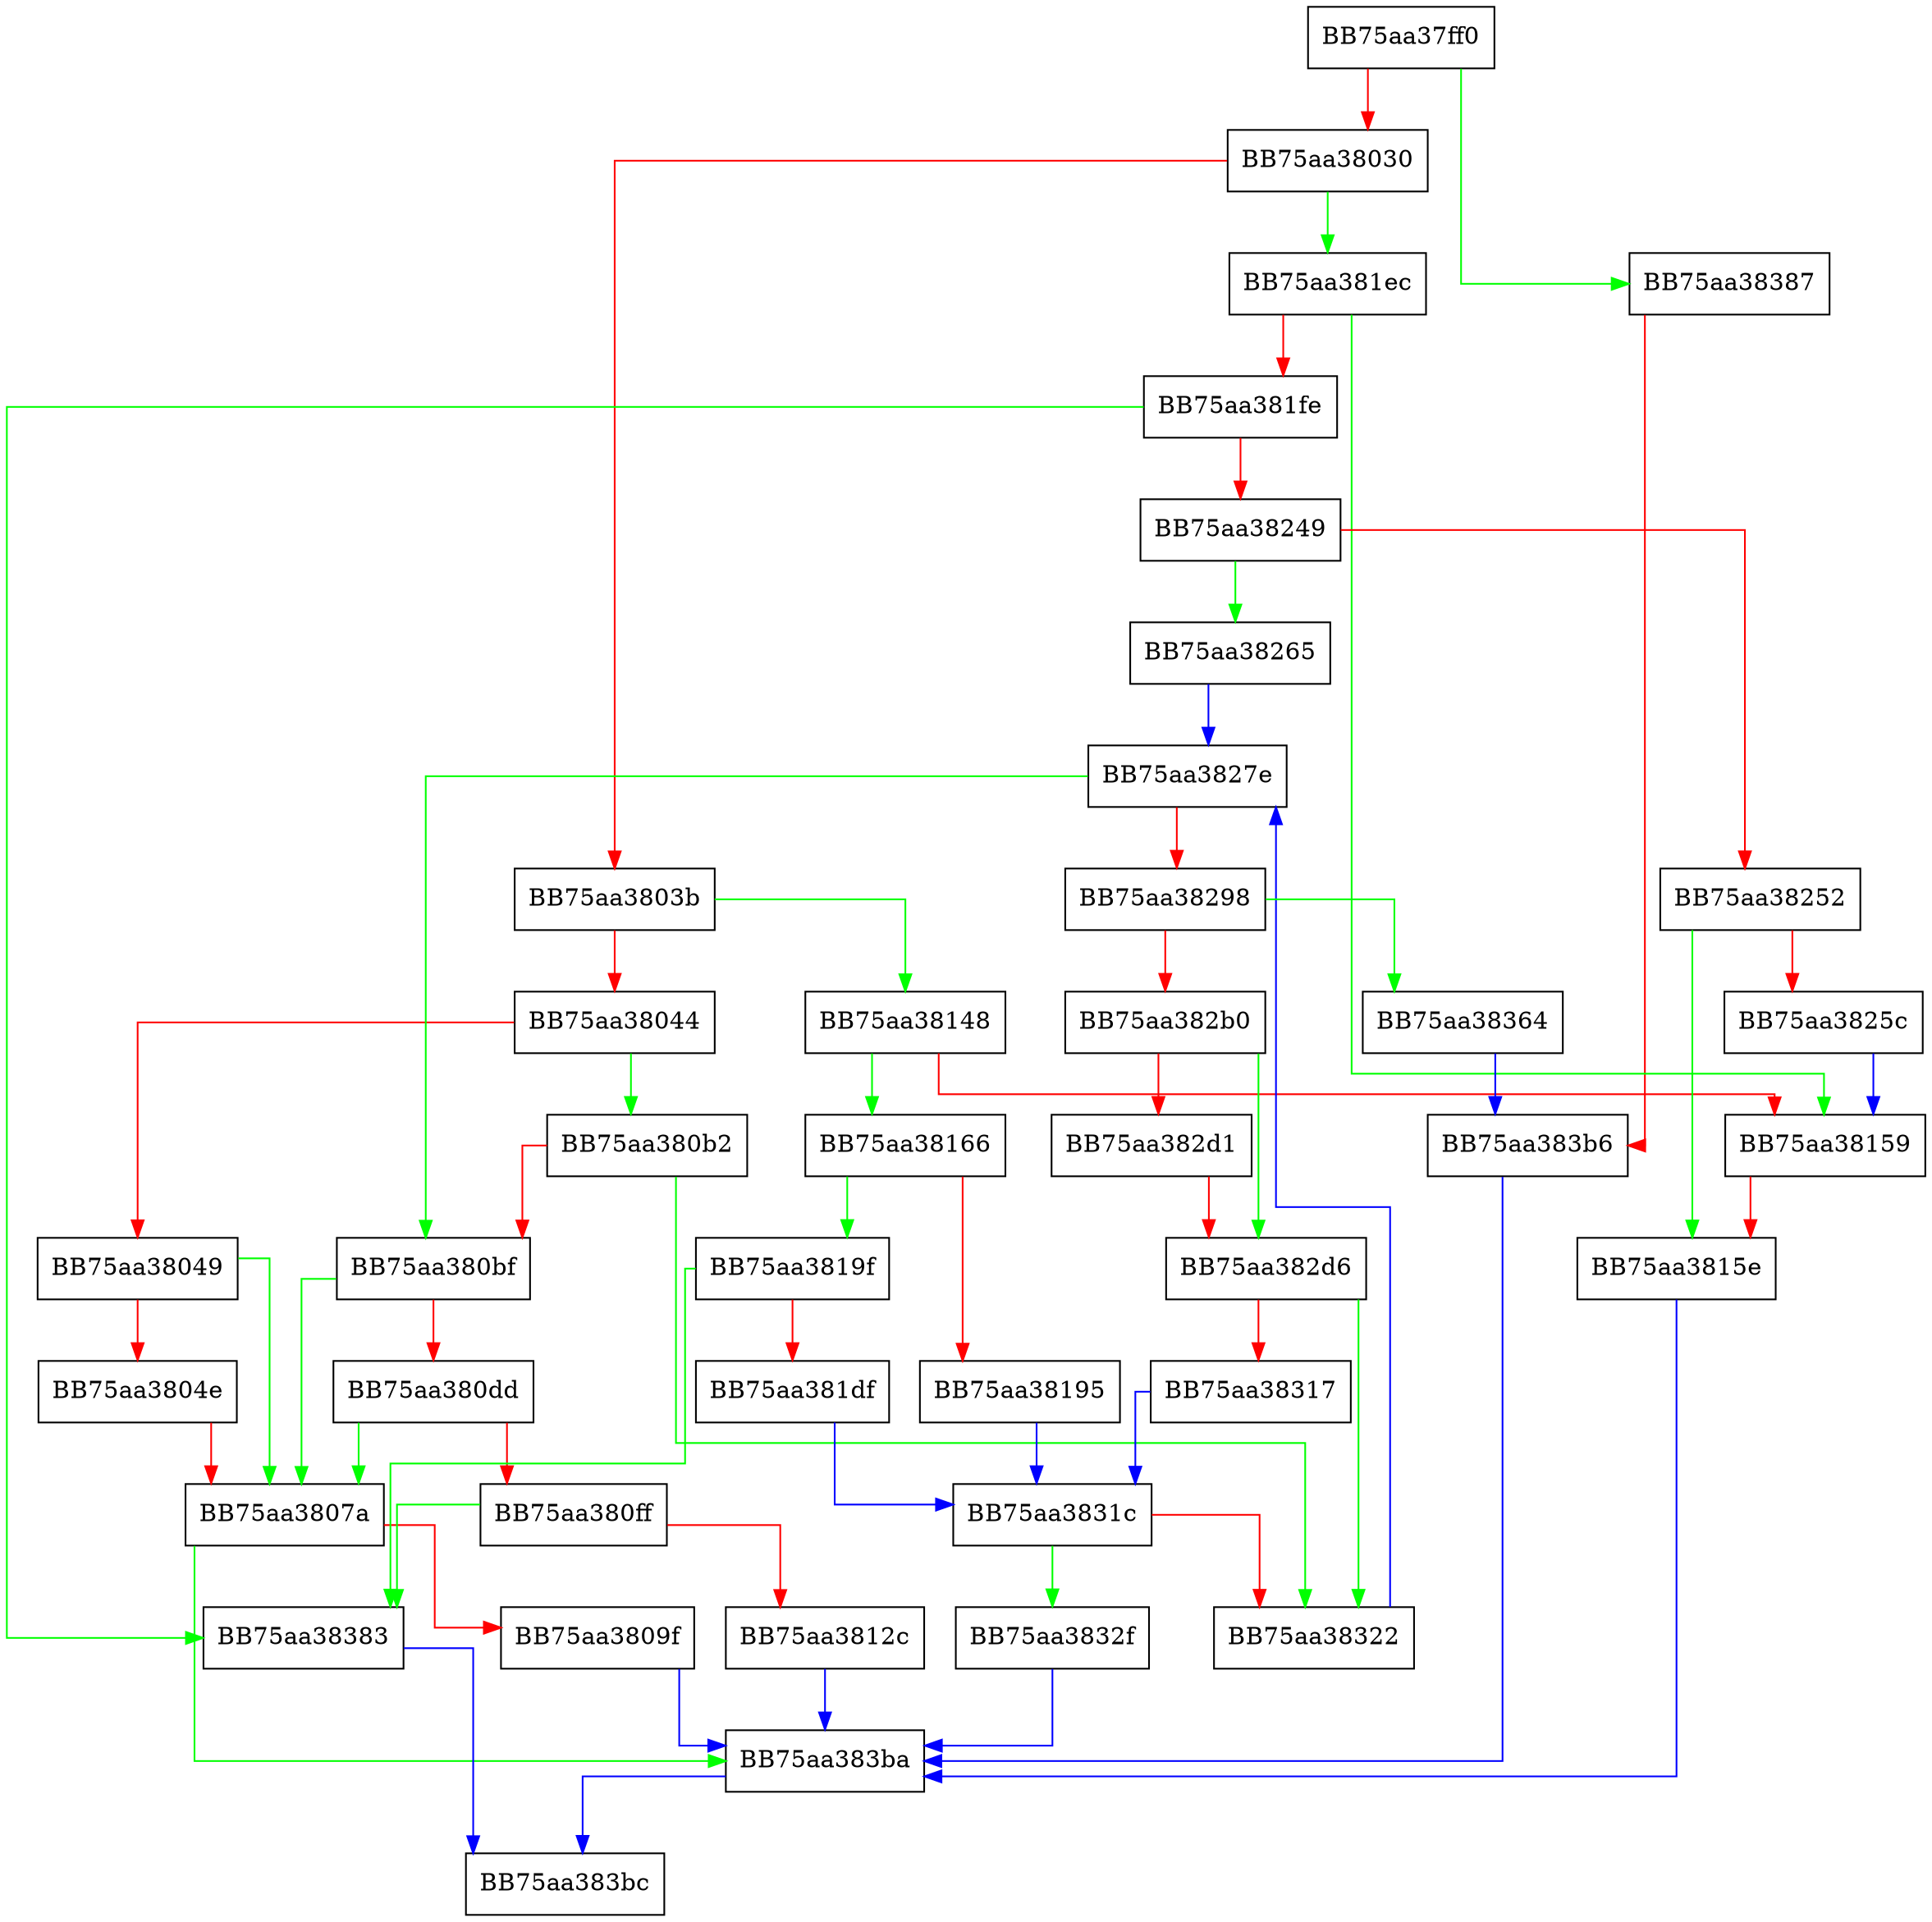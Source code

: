 digraph eval {
  node [shape="box"];
  graph [splines=ortho];
  BB75aa37ff0 -> BB75aa38387 [color="green"];
  BB75aa37ff0 -> BB75aa38030 [color="red"];
  BB75aa38030 -> BB75aa381ec [color="green"];
  BB75aa38030 -> BB75aa3803b [color="red"];
  BB75aa3803b -> BB75aa38148 [color="green"];
  BB75aa3803b -> BB75aa38044 [color="red"];
  BB75aa38044 -> BB75aa380b2 [color="green"];
  BB75aa38044 -> BB75aa38049 [color="red"];
  BB75aa38049 -> BB75aa3807a [color="green"];
  BB75aa38049 -> BB75aa3804e [color="red"];
  BB75aa3804e -> BB75aa3807a [color="red"];
  BB75aa3807a -> BB75aa383ba [color="green"];
  BB75aa3807a -> BB75aa3809f [color="red"];
  BB75aa3809f -> BB75aa383ba [color="blue"];
  BB75aa380b2 -> BB75aa38322 [color="green"];
  BB75aa380b2 -> BB75aa380bf [color="red"];
  BB75aa380bf -> BB75aa3807a [color="green"];
  BB75aa380bf -> BB75aa380dd [color="red"];
  BB75aa380dd -> BB75aa3807a [color="green"];
  BB75aa380dd -> BB75aa380ff [color="red"];
  BB75aa380ff -> BB75aa38383 [color="green"];
  BB75aa380ff -> BB75aa3812c [color="red"];
  BB75aa3812c -> BB75aa383ba [color="blue"];
  BB75aa38148 -> BB75aa38166 [color="green"];
  BB75aa38148 -> BB75aa38159 [color="red"];
  BB75aa38159 -> BB75aa3815e [color="red"];
  BB75aa3815e -> BB75aa383ba [color="blue"];
  BB75aa38166 -> BB75aa3819f [color="green"];
  BB75aa38166 -> BB75aa38195 [color="red"];
  BB75aa38195 -> BB75aa3831c [color="blue"];
  BB75aa3819f -> BB75aa38383 [color="green"];
  BB75aa3819f -> BB75aa381df [color="red"];
  BB75aa381df -> BB75aa3831c [color="blue"];
  BB75aa381ec -> BB75aa38159 [color="green"];
  BB75aa381ec -> BB75aa381fe [color="red"];
  BB75aa381fe -> BB75aa38383 [color="green"];
  BB75aa381fe -> BB75aa38249 [color="red"];
  BB75aa38249 -> BB75aa38265 [color="green"];
  BB75aa38249 -> BB75aa38252 [color="red"];
  BB75aa38252 -> BB75aa3815e [color="green"];
  BB75aa38252 -> BB75aa3825c [color="red"];
  BB75aa3825c -> BB75aa38159 [color="blue"];
  BB75aa38265 -> BB75aa3827e [color="blue"];
  BB75aa3827e -> BB75aa380bf [color="green"];
  BB75aa3827e -> BB75aa38298 [color="red"];
  BB75aa38298 -> BB75aa38364 [color="green"];
  BB75aa38298 -> BB75aa382b0 [color="red"];
  BB75aa382b0 -> BB75aa382d6 [color="green"];
  BB75aa382b0 -> BB75aa382d1 [color="red"];
  BB75aa382d1 -> BB75aa382d6 [color="red"];
  BB75aa382d6 -> BB75aa38322 [color="green"];
  BB75aa382d6 -> BB75aa38317 [color="red"];
  BB75aa38317 -> BB75aa3831c [color="blue"];
  BB75aa3831c -> BB75aa3832f [color="green"];
  BB75aa3831c -> BB75aa38322 [color="red"];
  BB75aa38322 -> BB75aa3827e [color="blue"];
  BB75aa3832f -> BB75aa383ba [color="blue"];
  BB75aa38364 -> BB75aa383b6 [color="blue"];
  BB75aa38383 -> BB75aa383bc [color="blue"];
  BB75aa38387 -> BB75aa383b6 [color="red"];
  BB75aa383b6 -> BB75aa383ba [color="blue"];
  BB75aa383ba -> BB75aa383bc [color="blue"];
}